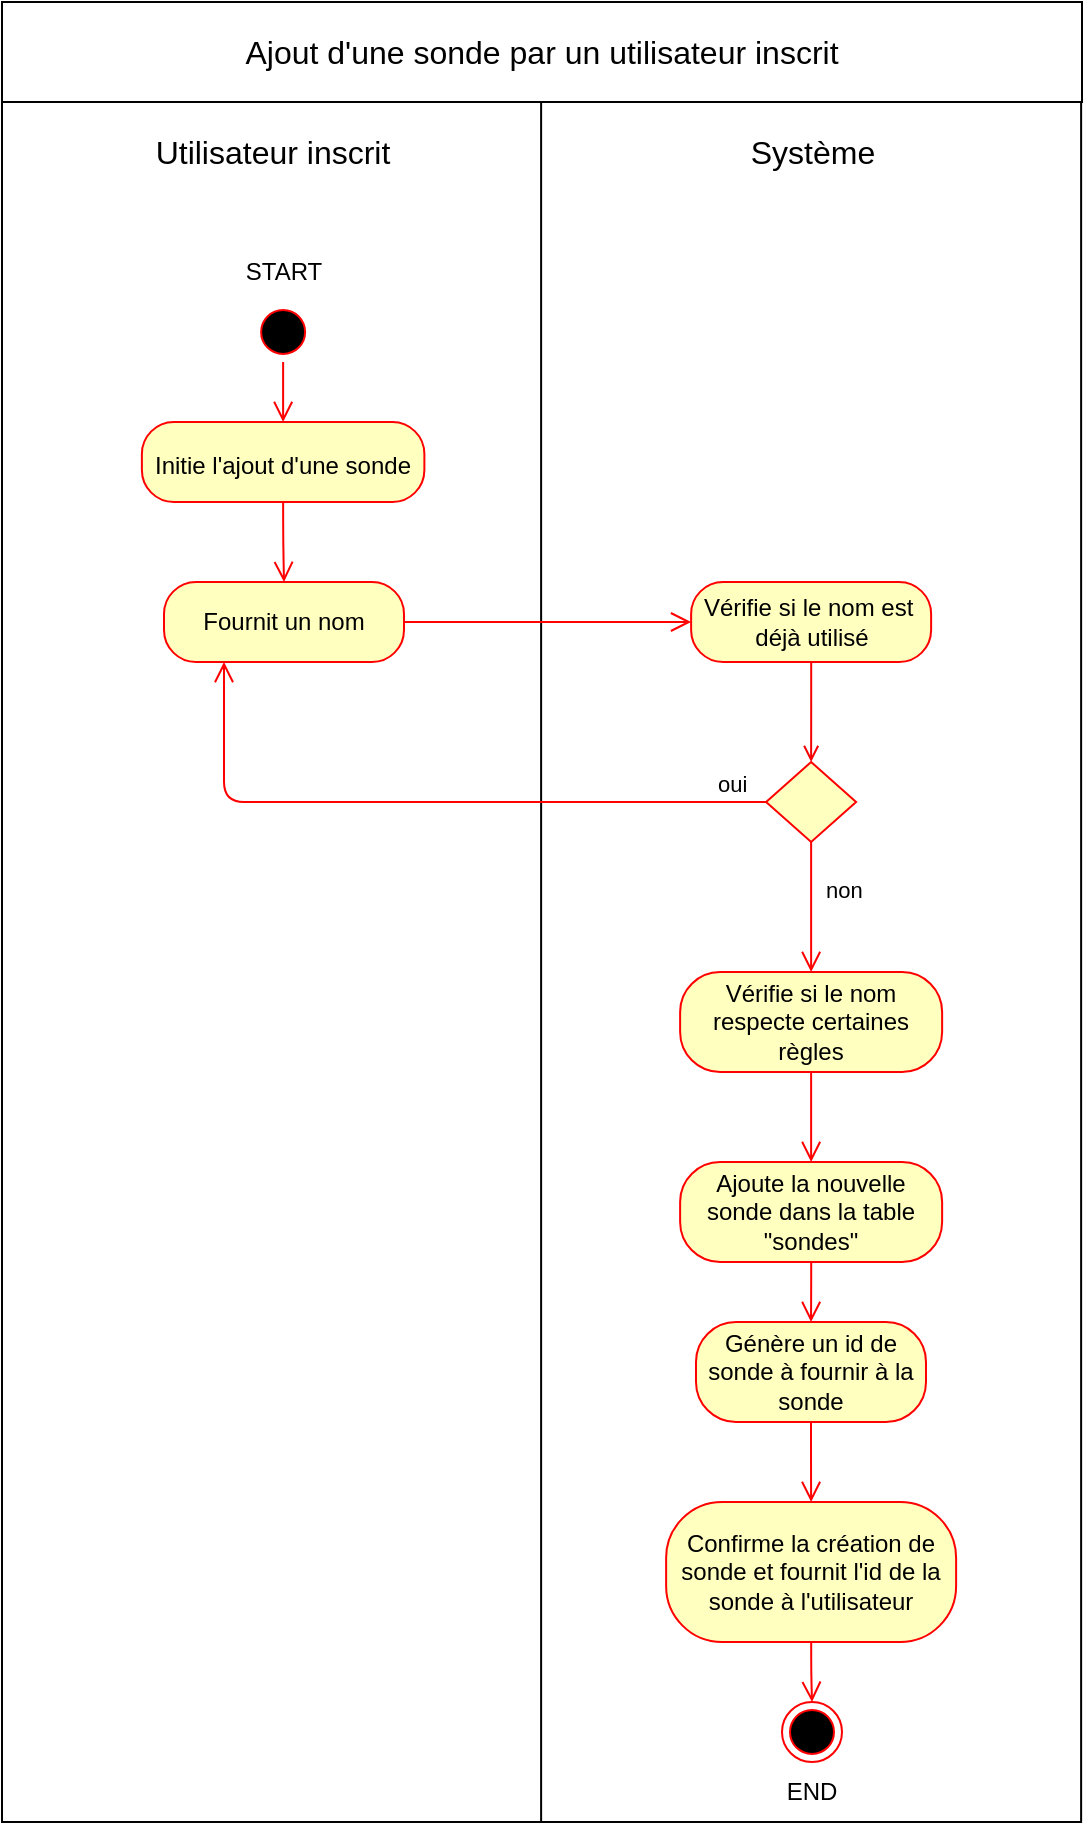 <mxfile scale="1" border="20">
    <diagram id="AFgXOucx34r3HNnIfY57" name="Page-1">
        <mxGraphModel dx="1887" dy="769" grid="1" gridSize="10" guides="1" tooltips="1" connect="1" arrows="1" fold="1" page="1" pageScale="1" pageWidth="827" pageHeight="1169" background="#ffffff" math="0" shadow="0">
            <root>
                <mxCell id="0"/>
                <mxCell id="1" parent="0"/>
                <mxCell id="48" value="" style="rounded=0;whiteSpace=wrap;html=1;fontSize=12;" vertex="1" parent="1">
                    <mxGeometry x="-210" y="150" width="270" height="860" as="geometry"/>
                </mxCell>
                <mxCell id="49" value="" style="rounded=0;whiteSpace=wrap;html=1;fontSize=12;" vertex="1" parent="1">
                    <mxGeometry x="59.56" y="150" width="270" height="860" as="geometry"/>
                </mxCell>
                <mxCell id="2" value="Ajout d'une sonde par un utilisateur inscrit" style="rounded=0;whiteSpace=wrap;html=1;fontSize=16;" parent="1" vertex="1">
                    <mxGeometry x="-210" y="100" width="540" height="50" as="geometry"/>
                </mxCell>
                <mxCell id="5" value="Utilisateur inscrit" style="text;html=1;strokeColor=none;fillColor=none;align=center;verticalAlign=middle;whiteSpace=wrap;rounded=0;fontSize=16;" parent="1" vertex="1">
                    <mxGeometry x="-157.5" y="160" width="165" height="30" as="geometry"/>
                </mxCell>
                <mxCell id="6" value="Système" style="text;html=1;strokeColor=none;fillColor=none;align=center;verticalAlign=middle;whiteSpace=wrap;rounded=0;fontSize=16;" parent="1" vertex="1">
                    <mxGeometry x="112.5" y="160" width="165" height="30" as="geometry"/>
                </mxCell>
                <mxCell id="8" value="" style="ellipse;html=1;shape=startState;fillColor=#000000;strokeColor=#ff0000;fontSize=16;" parent="1" vertex="1">
                    <mxGeometry x="-84.44" y="250" width="30" height="30" as="geometry"/>
                </mxCell>
                <mxCell id="9" value="" style="edgeStyle=orthogonalEdgeStyle;html=1;verticalAlign=bottom;endArrow=open;endSize=8;strokeColor=#ff0000;fontSize=16;entryX=0.5;entryY=0;entryDx=0;entryDy=0;" parent="1" source="8" target="10" edge="1">
                    <mxGeometry relative="1" as="geometry">
                        <mxPoint x="-69.44" y="300" as="targetPoint"/>
                    </mxGeometry>
                </mxCell>
                <mxCell id="10" value="&lt;font style=&quot;font-size: 12px;&quot;&gt;Initie l'ajout d'une sonde&lt;/font&gt;" style="rounded=1;whiteSpace=wrap;html=1;arcSize=40;fontColor=#000000;fillColor=#ffffc0;strokeColor=#ff0000;fontSize=16;" parent="1" vertex="1">
                    <mxGeometry x="-140.06" y="310" width="141.25" height="40" as="geometry"/>
                </mxCell>
                <mxCell id="11" value="" style="edgeStyle=orthogonalEdgeStyle;html=1;verticalAlign=bottom;endArrow=open;endSize=8;strokeColor=#ff0000;fontSize=16;exitX=0.5;exitY=1;exitDx=0;exitDy=0;entryX=0.5;entryY=0;entryDx=0;entryDy=0;" parent="1" source="10" target="40" edge="1">
                    <mxGeometry relative="1" as="geometry">
                        <mxPoint x="124.94" y="510" as="targetPoint"/>
                        <mxPoint x="-79.96" y="470" as="sourcePoint"/>
                        <Array as="points"/>
                    </mxGeometry>
                </mxCell>
                <mxCell id="30" style="edgeStyle=orthogonalEdgeStyle;html=1;entryX=0.5;entryY=0;entryDx=0;entryDy=0;strokeColor=#f40101;fontSize=12;endArrow=open;endFill=0;" parent="1" source="21" edge="1">
                    <mxGeometry relative="1" as="geometry">
                        <mxPoint x="194.56" y="480" as="targetPoint"/>
                    </mxGeometry>
                </mxCell>
                <mxCell id="21" value="Vérifie si le nom est&amp;nbsp; déjà utilisé" style="rounded=1;whiteSpace=wrap;html=1;arcSize=40;fontColor=#000000;fillColor=#ffffc0;strokeColor=#ff0000;fontSize=12;" parent="1" vertex="1">
                    <mxGeometry x="134.56" y="390" width="120" height="40" as="geometry"/>
                </mxCell>
                <mxCell id="31" value="Vérifie si le nom respecte certaines règles" style="rounded=1;whiteSpace=wrap;html=1;arcSize=40;fontColor=#000000;fillColor=#ffffc0;strokeColor=#ff0000;fontSize=12;" parent="1" vertex="1">
                    <mxGeometry x="129.06" y="585" width="131" height="50" as="geometry"/>
                </mxCell>
                <mxCell id="32" value="" style="edgeStyle=orthogonalEdgeStyle;html=1;verticalAlign=bottom;endArrow=open;endSize=8;strokeColor=#ff0000;fontSize=12;entryX=0.5;entryY=0;entryDx=0;entryDy=0;" parent="1" source="31" edge="1" target="33">
                    <mxGeometry relative="1" as="geometry">
                        <mxPoint x="195" y="740" as="targetPoint"/>
                    </mxGeometry>
                </mxCell>
                <mxCell id="33" value="Ajoute la nouvelle sonde dans la table &quot;sondes&quot;" style="rounded=1;whiteSpace=wrap;html=1;arcSize=40;fontColor=#000000;fillColor=#ffffc0;strokeColor=#ff0000;fontSize=12;" parent="1" vertex="1">
                    <mxGeometry x="129.06" y="680" width="131" height="50" as="geometry"/>
                </mxCell>
                <mxCell id="34" value="" style="edgeStyle=orthogonalEdgeStyle;html=1;verticalAlign=bottom;endArrow=open;endSize=8;strokeColor=#ff0000;fontSize=12;entryX=0.5;entryY=0;entryDx=0;entryDy=0;" parent="1" source="33" edge="1" target="35">
                    <mxGeometry relative="1" as="geometry">
                        <mxPoint x="195" y="840" as="targetPoint"/>
                    </mxGeometry>
                </mxCell>
                <mxCell id="35" value="Génère un id de sonde à fournir à la sonde" style="rounded=1;whiteSpace=wrap;html=1;arcSize=40;fontColor=#000000;fillColor=#ffffc0;strokeColor=#ff0000;fontSize=12;" parent="1" vertex="1">
                    <mxGeometry x="137" y="760" width="115" height="50" as="geometry"/>
                </mxCell>
                <mxCell id="36" value="" style="edgeStyle=orthogonalEdgeStyle;html=1;verticalAlign=bottom;endArrow=open;endSize=8;strokeColor=#ff0000;fontSize=12;entryX=0.5;entryY=0;entryDx=0;entryDy=0;" parent="1" source="35" edge="1" target="45">
                    <mxGeometry relative="1" as="geometry">
                        <mxPoint x="290" y="820" as="targetPoint"/>
                    </mxGeometry>
                </mxCell>
                <mxCell id="37" value="END" style="text;html=1;strokeColor=none;fillColor=none;align=center;verticalAlign=middle;whiteSpace=wrap;rounded=0;fontSize=12;" parent="1" vertex="1">
                    <mxGeometry x="165" y="980" width="60" height="30" as="geometry"/>
                </mxCell>
                <mxCell id="38" value="START" style="text;html=1;strokeColor=none;fillColor=none;align=center;verticalAlign=middle;whiteSpace=wrap;rounded=0;fontSize=12;" parent="1" vertex="1">
                    <mxGeometry x="-99" y="220" width="60" height="30" as="geometry"/>
                </mxCell>
                <mxCell id="40" value="Fournit un nom" style="rounded=1;whiteSpace=wrap;html=1;arcSize=40;fontColor=#000000;fillColor=#ffffc0;strokeColor=#ff0000;" vertex="1" parent="1">
                    <mxGeometry x="-129" y="390" width="120" height="40" as="geometry"/>
                </mxCell>
                <mxCell id="41" value="" style="edgeStyle=orthogonalEdgeStyle;html=1;verticalAlign=bottom;endArrow=open;endSize=8;strokeColor=#ff0000;entryX=0;entryY=0.5;entryDx=0;entryDy=0;" edge="1" source="40" parent="1" target="21">
                    <mxGeometry relative="1" as="geometry">
                        <mxPoint x="130" y="410" as="targetPoint"/>
                    </mxGeometry>
                </mxCell>
                <mxCell id="42" value="" style="rhombus;whiteSpace=wrap;html=1;fillColor=#ffffc0;strokeColor=#ff0000;" vertex="1" parent="1">
                    <mxGeometry x="172.06" y="480" width="45" height="40" as="geometry"/>
                </mxCell>
                <mxCell id="43" value="oui" style="edgeStyle=orthogonalEdgeStyle;html=1;align=left;verticalAlign=bottom;endArrow=open;endSize=8;strokeColor=#ff0000;entryX=0.25;entryY=1;entryDx=0;entryDy=0;" edge="1" source="42" parent="1" target="40">
                    <mxGeometry x="-0.846" relative="1" as="geometry">
                        <mxPoint x="335" y="500" as="targetPoint"/>
                        <mxPoint as="offset"/>
                    </mxGeometry>
                </mxCell>
                <mxCell id="44" value="non" style="edgeStyle=orthogonalEdgeStyle;html=1;align=left;verticalAlign=top;endArrow=open;endSize=8;strokeColor=#ff0000;entryX=0.5;entryY=0;entryDx=0;entryDy=0;" edge="1" source="42" parent="1" target="31">
                    <mxGeometry x="-0.667" y="5" relative="1" as="geometry">
                        <mxPoint x="195" y="580" as="targetPoint"/>
                        <mxPoint as="offset"/>
                    </mxGeometry>
                </mxCell>
                <mxCell id="45" value="Confirme la création de sonde et fournit l'id de la sonde à l'utilisateur" style="rounded=1;whiteSpace=wrap;html=1;arcSize=40;fontColor=#000000;fillColor=#ffffc0;strokeColor=#ff0000;" vertex="1" parent="1">
                    <mxGeometry x="122.06" y="850" width="145" height="70" as="geometry"/>
                </mxCell>
                <mxCell id="47" value="" style="edgeStyle=orthogonalEdgeStyle;html=1;verticalAlign=bottom;endArrow=open;endSize=8;strokeColor=#ff0000;startArrow=none;startFill=0;endFill=0;" edge="1" parent="1" source="45" target="7">
                    <mxGeometry relative="1" as="geometry">
                        <mxPoint x="195" y="970" as="targetPoint"/>
                        <mxPoint x="195" y="920" as="sourcePoint"/>
                        <Array as="points"/>
                    </mxGeometry>
                </mxCell>
                <mxCell id="7" value="" style="ellipse;html=1;shape=endState;fillColor=#000000;strokeColor=#ff0000;fontSize=16;" parent="1" vertex="1">
                    <mxGeometry x="180" y="950" width="30" height="30" as="geometry"/>
                </mxCell>
            </root>
        </mxGraphModel>
    </diagram>
</mxfile>